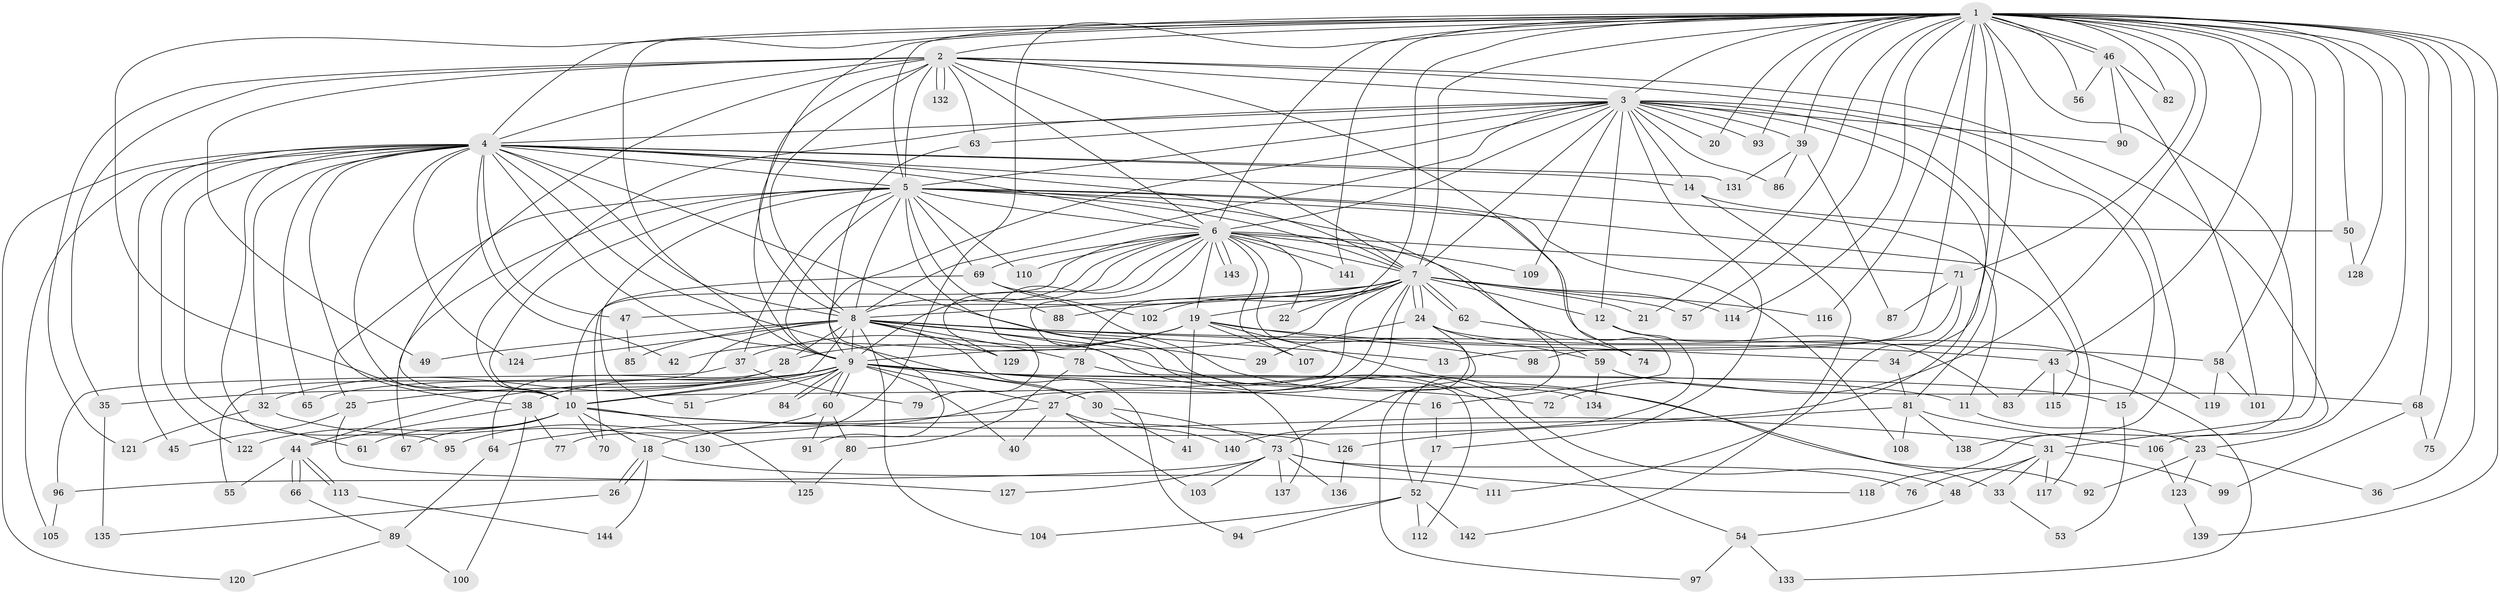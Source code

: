 // coarse degree distribution, {36: 0.008849557522123894, 31: 0.008849557522123894, 19: 0.008849557522123894, 24: 0.008849557522123894, 22: 0.008849557522123894, 21: 0.008849557522123894, 23: 0.008849557522123894, 25: 0.008849557522123894, 15: 0.008849557522123894, 3: 0.10619469026548672, 4: 0.08849557522123894, 2: 0.6017699115044248, 7: 0.02654867256637168, 6: 0.02654867256637168, 11: 0.017699115044247787, 5: 0.04424778761061947, 8: 0.008849557522123894}
// Generated by graph-tools (version 1.1) at 2025/41/03/06/25 10:41:33]
// undirected, 144 vertices, 313 edges
graph export_dot {
graph [start="1"]
  node [color=gray90,style=filled];
  1;
  2;
  3;
  4;
  5;
  6;
  7;
  8;
  9;
  10;
  11;
  12;
  13;
  14;
  15;
  16;
  17;
  18;
  19;
  20;
  21;
  22;
  23;
  24;
  25;
  26;
  27;
  28;
  29;
  30;
  31;
  32;
  33;
  34;
  35;
  36;
  37;
  38;
  39;
  40;
  41;
  42;
  43;
  44;
  45;
  46;
  47;
  48;
  49;
  50;
  51;
  52;
  53;
  54;
  55;
  56;
  57;
  58;
  59;
  60;
  61;
  62;
  63;
  64;
  65;
  66;
  67;
  68;
  69;
  70;
  71;
  72;
  73;
  74;
  75;
  76;
  77;
  78;
  79;
  80;
  81;
  82;
  83;
  84;
  85;
  86;
  87;
  88;
  89;
  90;
  91;
  92;
  93;
  94;
  95;
  96;
  97;
  98;
  99;
  100;
  101;
  102;
  103;
  104;
  105;
  106;
  107;
  108;
  109;
  110;
  111;
  112;
  113;
  114;
  115;
  116;
  117;
  118;
  119;
  120;
  121;
  122;
  123;
  124;
  125;
  126;
  127;
  128;
  129;
  130;
  131;
  132;
  133;
  134;
  135;
  136;
  137;
  138;
  139;
  140;
  141;
  142;
  143;
  144;
  1 -- 2;
  1 -- 3;
  1 -- 4;
  1 -- 5;
  1 -- 6;
  1 -- 7;
  1 -- 8;
  1 -- 9;
  1 -- 10;
  1 -- 13;
  1 -- 20;
  1 -- 21;
  1 -- 23;
  1 -- 31;
  1 -- 34;
  1 -- 36;
  1 -- 39;
  1 -- 43;
  1 -- 46;
  1 -- 46;
  1 -- 50;
  1 -- 56;
  1 -- 57;
  1 -- 58;
  1 -- 68;
  1 -- 71;
  1 -- 72;
  1 -- 75;
  1 -- 77;
  1 -- 78;
  1 -- 81;
  1 -- 82;
  1 -- 93;
  1 -- 114;
  1 -- 116;
  1 -- 118;
  1 -- 128;
  1 -- 139;
  1 -- 141;
  2 -- 3;
  2 -- 4;
  2 -- 5;
  2 -- 6;
  2 -- 7;
  2 -- 8;
  2 -- 9;
  2 -- 10;
  2 -- 35;
  2 -- 49;
  2 -- 63;
  2 -- 74;
  2 -- 106;
  2 -- 121;
  2 -- 132;
  2 -- 132;
  2 -- 138;
  3 -- 4;
  3 -- 5;
  3 -- 6;
  3 -- 7;
  3 -- 8;
  3 -- 9;
  3 -- 10;
  3 -- 12;
  3 -- 14;
  3 -- 15;
  3 -- 17;
  3 -- 20;
  3 -- 39;
  3 -- 63;
  3 -- 86;
  3 -- 90;
  3 -- 93;
  3 -- 109;
  3 -- 117;
  3 -- 140;
  4 -- 5;
  4 -- 6;
  4 -- 7;
  4 -- 8;
  4 -- 9;
  4 -- 10;
  4 -- 11;
  4 -- 14;
  4 -- 29;
  4 -- 30;
  4 -- 32;
  4 -- 38;
  4 -- 42;
  4 -- 45;
  4 -- 47;
  4 -- 61;
  4 -- 65;
  4 -- 95;
  4 -- 105;
  4 -- 120;
  4 -- 122;
  4 -- 124;
  4 -- 131;
  5 -- 6;
  5 -- 7;
  5 -- 8;
  5 -- 9;
  5 -- 10;
  5 -- 16;
  5 -- 25;
  5 -- 37;
  5 -- 51;
  5 -- 52;
  5 -- 67;
  5 -- 69;
  5 -- 88;
  5 -- 108;
  5 -- 110;
  5 -- 115;
  5 -- 134;
  6 -- 7;
  6 -- 8;
  6 -- 9;
  6 -- 10;
  6 -- 19;
  6 -- 22;
  6 -- 59;
  6 -- 69;
  6 -- 71;
  6 -- 79;
  6 -- 97;
  6 -- 107;
  6 -- 109;
  6 -- 110;
  6 -- 129;
  6 -- 137;
  6 -- 141;
  6 -- 143;
  6 -- 143;
  7 -- 8;
  7 -- 9;
  7 -- 10;
  7 -- 12;
  7 -- 18;
  7 -- 19;
  7 -- 21;
  7 -- 22;
  7 -- 24;
  7 -- 24;
  7 -- 27;
  7 -- 47;
  7 -- 57;
  7 -- 62;
  7 -- 62;
  7 -- 88;
  7 -- 102;
  7 -- 114;
  7 -- 116;
  8 -- 9;
  8 -- 10;
  8 -- 13;
  8 -- 28;
  8 -- 34;
  8 -- 48;
  8 -- 49;
  8 -- 54;
  8 -- 55;
  8 -- 58;
  8 -- 78;
  8 -- 85;
  8 -- 94;
  8 -- 104;
  8 -- 124;
  8 -- 129;
  9 -- 10;
  9 -- 11;
  9 -- 15;
  9 -- 16;
  9 -- 25;
  9 -- 27;
  9 -- 30;
  9 -- 35;
  9 -- 38;
  9 -- 40;
  9 -- 44;
  9 -- 51;
  9 -- 60;
  9 -- 60;
  9 -- 65;
  9 -- 72;
  9 -- 84;
  9 -- 84;
  10 -- 18;
  10 -- 31;
  10 -- 61;
  10 -- 67;
  10 -- 70;
  10 -- 122;
  10 -- 125;
  10 -- 126;
  11 -- 23;
  12 -- 83;
  12 -- 130;
  14 -- 50;
  14 -- 142;
  15 -- 53;
  16 -- 17;
  17 -- 52;
  18 -- 26;
  18 -- 26;
  18 -- 111;
  18 -- 144;
  19 -- 28;
  19 -- 33;
  19 -- 37;
  19 -- 41;
  19 -- 42;
  19 -- 43;
  19 -- 98;
  19 -- 107;
  23 -- 36;
  23 -- 92;
  23 -- 123;
  24 -- 29;
  24 -- 59;
  24 -- 73;
  24 -- 119;
  25 -- 45;
  25 -- 127;
  26 -- 135;
  27 -- 40;
  27 -- 64;
  27 -- 103;
  27 -- 140;
  28 -- 32;
  28 -- 64;
  30 -- 41;
  30 -- 73;
  31 -- 33;
  31 -- 48;
  31 -- 76;
  31 -- 99;
  31 -- 117;
  32 -- 121;
  32 -- 130;
  33 -- 53;
  34 -- 81;
  35 -- 135;
  37 -- 79;
  37 -- 96;
  38 -- 44;
  38 -- 77;
  38 -- 100;
  39 -- 86;
  39 -- 87;
  39 -- 131;
  43 -- 83;
  43 -- 115;
  43 -- 133;
  44 -- 55;
  44 -- 66;
  44 -- 66;
  44 -- 113;
  44 -- 113;
  46 -- 56;
  46 -- 82;
  46 -- 90;
  46 -- 101;
  47 -- 85;
  48 -- 54;
  50 -- 128;
  52 -- 94;
  52 -- 104;
  52 -- 112;
  52 -- 142;
  54 -- 97;
  54 -- 133;
  58 -- 101;
  58 -- 119;
  59 -- 68;
  59 -- 134;
  60 -- 80;
  60 -- 91;
  60 -- 95;
  62 -- 74;
  63 -- 91;
  64 -- 89;
  66 -- 89;
  68 -- 75;
  68 -- 99;
  69 -- 70;
  69 -- 92;
  69 -- 102;
  71 -- 87;
  71 -- 98;
  71 -- 111;
  73 -- 76;
  73 -- 96;
  73 -- 103;
  73 -- 118;
  73 -- 127;
  73 -- 136;
  73 -- 137;
  78 -- 80;
  78 -- 112;
  80 -- 125;
  81 -- 106;
  81 -- 108;
  81 -- 126;
  81 -- 138;
  89 -- 100;
  89 -- 120;
  96 -- 105;
  106 -- 123;
  113 -- 144;
  123 -- 139;
  126 -- 136;
}
